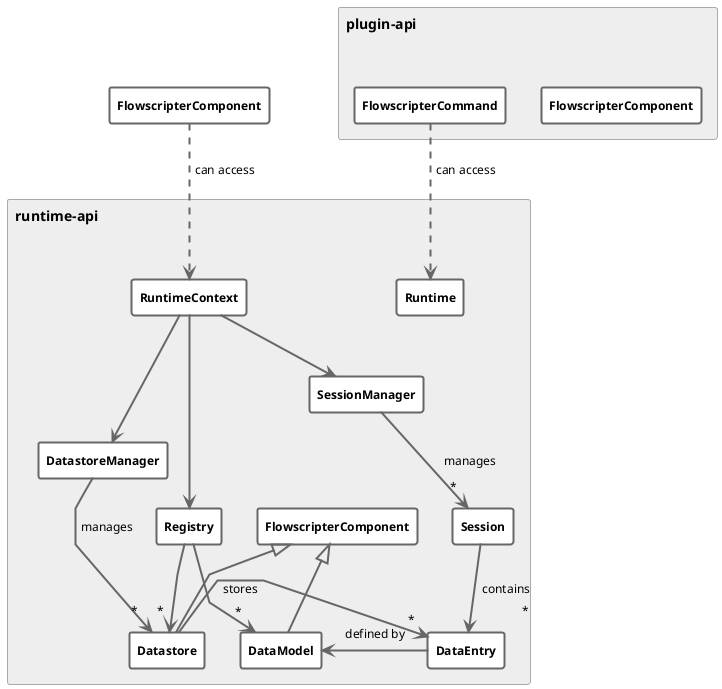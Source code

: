 @startuml

skinparam {
    shadowing false
    CircledCharacterFontSize 8
    ClassBackgroundColor #FFF
    ClassArrowColor #666
    ClassBorderColor #666
    PackageBorderColor #AAA
    ClassBorderThickness 2
    PackageBackgroundColor #EEE
    PackageTitleAlignment left
    PackageFontSize 12
    ClassFontStyle bold
    ClassFontSize 12
    ArrowFontSize 12
    ArrowThickness 2
    Padding 5
    linetype polyline
}

hide empty members
hide circle

package plugin-api <<Rectangle>> {
    class FlowscripterComponent
    class FlowscripterCommand
}

package runtime-api <<Rectangle>> {
    class Runtime
    class RuntimeContext

    class Registry

    class SessionManager
    class Session

    class DatastoreManager
    class Datastore extends FlowscripterComponent

    class DataModel extends FlowscripterComponent
    class DataEntry
}

FlowscripterComponent ..> RuntimeContext: can access
FlowscripterCommand ..> Runtime: can access

RuntimeContext --> Registry
RuntimeContext --> SessionManager
RuntimeContext --> DatastoreManager

Registry --> "*" Datastore
Registry --> "*" DataModel

SessionManager --> "*" Session : manages

DatastoreManager --> "           *" Datastore : manages

Datastore -right-> "*" DataEntry: stores

Session --> "             *" DataEntry: contains

DataEntry -> DataModel: defined by

@enduml
